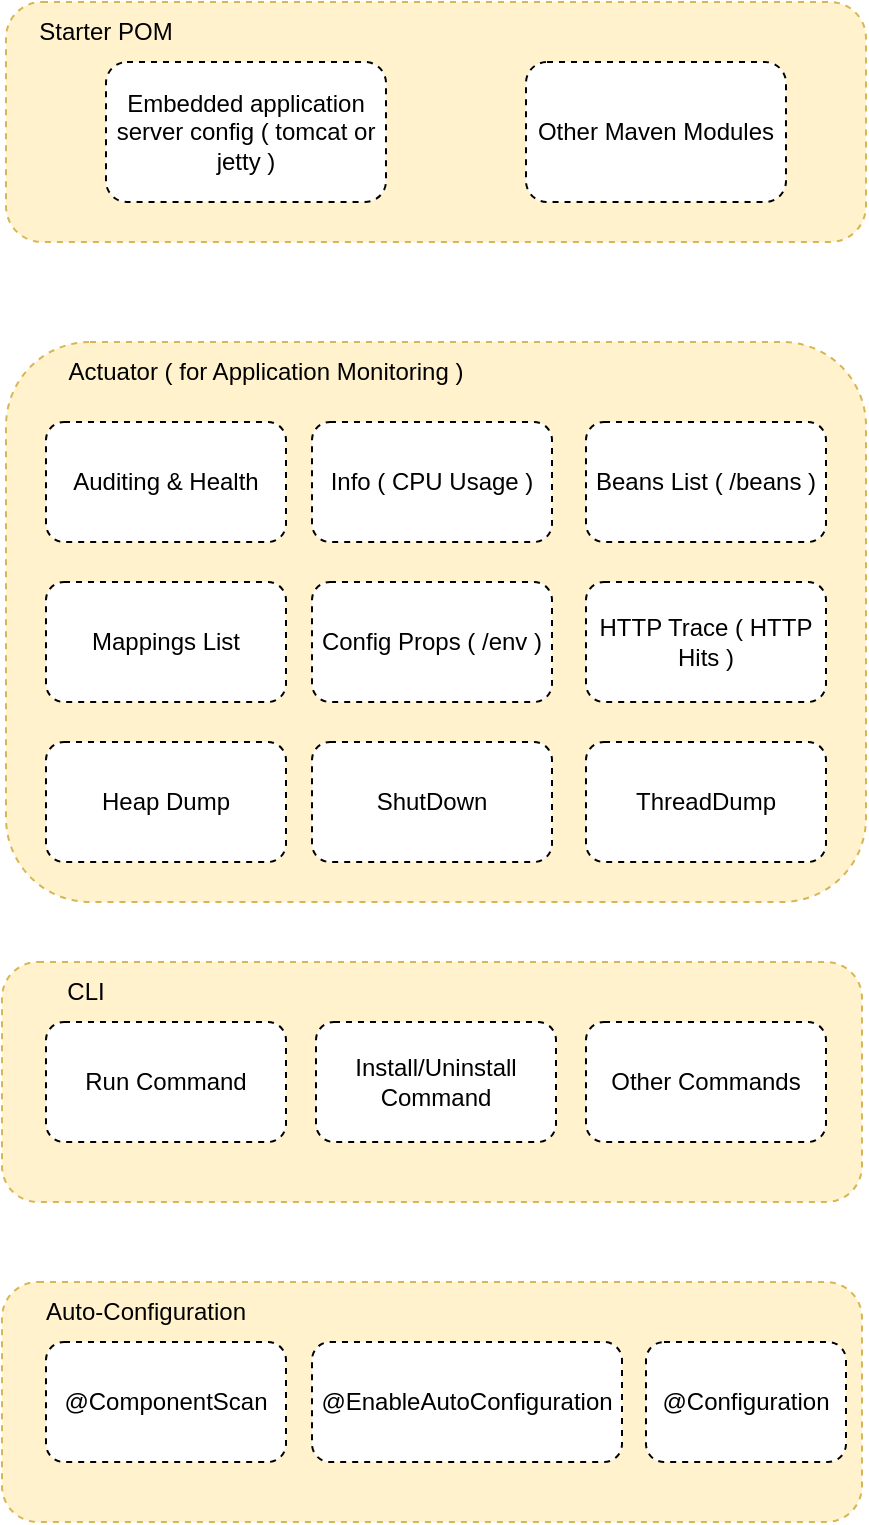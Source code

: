 <mxfile version="20.0.3" type="github">
  <diagram id="RDSVlBt3DA3KgyY_rXkF" name="Page-1">
    <mxGraphModel dx="786" dy="423" grid="1" gridSize="10" guides="1" tooltips="1" connect="1" arrows="1" fold="1" page="1" pageScale="1" pageWidth="850" pageHeight="1100" math="0" shadow="0">
      <root>
        <mxCell id="0" />
        <mxCell id="1" parent="0" />
        <mxCell id="OpGdjMA8NbUbyLgdleTz-1" value="" style="rounded=1;whiteSpace=wrap;html=1;fillColor=#fff2cc;strokeColor=#d6b656;dashed=1;" vertex="1" parent="1">
          <mxGeometry x="110" y="90" width="430" height="120" as="geometry" />
        </mxCell>
        <mxCell id="OpGdjMA8NbUbyLgdleTz-2" value="" style="rounded=1;whiteSpace=wrap;html=1;fillColor=#fff2cc;strokeColor=#d6b656;dashed=1;" vertex="1" parent="1">
          <mxGeometry x="110" y="260" width="430" height="280" as="geometry" />
        </mxCell>
        <mxCell id="OpGdjMA8NbUbyLgdleTz-3" value="Embedded application server config ( tomcat or jetty )" style="rounded=1;whiteSpace=wrap;html=1;dashed=1;" vertex="1" parent="1">
          <mxGeometry x="160" y="120" width="140" height="70" as="geometry" />
        </mxCell>
        <mxCell id="OpGdjMA8NbUbyLgdleTz-4" value="Starter POM" style="text;html=1;strokeColor=none;fillColor=none;align=center;verticalAlign=middle;whiteSpace=wrap;rounded=0;dashed=1;" vertex="1" parent="1">
          <mxGeometry x="120" y="90" width="80" height="30" as="geometry" />
        </mxCell>
        <mxCell id="OpGdjMA8NbUbyLgdleTz-5" value="Other Maven Modules" style="rounded=1;whiteSpace=wrap;html=1;dashed=1;" vertex="1" parent="1">
          <mxGeometry x="370" y="120" width="130" height="70" as="geometry" />
        </mxCell>
        <mxCell id="OpGdjMA8NbUbyLgdleTz-6" value="Auditing &amp;amp; Health" style="rounded=1;whiteSpace=wrap;html=1;dashed=1;" vertex="1" parent="1">
          <mxGeometry x="130" y="300" width="120" height="60" as="geometry" />
        </mxCell>
        <mxCell id="OpGdjMA8NbUbyLgdleTz-7" value="Info ( CPU Usage )" style="rounded=1;whiteSpace=wrap;html=1;dashed=1;" vertex="1" parent="1">
          <mxGeometry x="263" y="300" width="120" height="60" as="geometry" />
        </mxCell>
        <mxCell id="OpGdjMA8NbUbyLgdleTz-8" value="Beans List ( /beans )" style="rounded=1;whiteSpace=wrap;html=1;dashed=1;" vertex="1" parent="1">
          <mxGeometry x="400" y="300" width="120" height="60" as="geometry" />
        </mxCell>
        <mxCell id="OpGdjMA8NbUbyLgdleTz-9" value="Mappings List" style="rounded=1;whiteSpace=wrap;html=1;dashed=1;" vertex="1" parent="1">
          <mxGeometry x="130" y="380" width="120" height="60" as="geometry" />
        </mxCell>
        <mxCell id="OpGdjMA8NbUbyLgdleTz-10" value="Config Props ( /env )" style="rounded=1;whiteSpace=wrap;html=1;dashed=1;" vertex="1" parent="1">
          <mxGeometry x="263" y="380" width="120" height="60" as="geometry" />
        </mxCell>
        <mxCell id="OpGdjMA8NbUbyLgdleTz-11" value="HTTP Trace ( HTTP Hits )" style="rounded=1;whiteSpace=wrap;html=1;dashed=1;" vertex="1" parent="1">
          <mxGeometry x="400" y="380" width="120" height="60" as="geometry" />
        </mxCell>
        <mxCell id="OpGdjMA8NbUbyLgdleTz-12" value="Heap Dump" style="rounded=1;whiteSpace=wrap;html=1;dashed=1;" vertex="1" parent="1">
          <mxGeometry x="130" y="460" width="120" height="60" as="geometry" />
        </mxCell>
        <mxCell id="OpGdjMA8NbUbyLgdleTz-13" value="ShutDown" style="rounded=1;whiteSpace=wrap;html=1;dashed=1;" vertex="1" parent="1">
          <mxGeometry x="263" y="460" width="120" height="60" as="geometry" />
        </mxCell>
        <mxCell id="OpGdjMA8NbUbyLgdleTz-14" value="ThreadDump" style="rounded=1;whiteSpace=wrap;html=1;dashed=1;" vertex="1" parent="1">
          <mxGeometry x="400" y="460" width="120" height="60" as="geometry" />
        </mxCell>
        <mxCell id="OpGdjMA8NbUbyLgdleTz-15" value="Actuator ( for Application Monitoring )" style="text;html=1;strokeColor=none;fillColor=none;align=center;verticalAlign=middle;whiteSpace=wrap;rounded=0;dashed=1;" vertex="1" parent="1">
          <mxGeometry x="120" y="260" width="240" height="30" as="geometry" />
        </mxCell>
        <mxCell id="OpGdjMA8NbUbyLgdleTz-16" value="" style="rounded=1;whiteSpace=wrap;html=1;fillColor=#fff2cc;strokeColor=#d6b656;dashed=1;" vertex="1" parent="1">
          <mxGeometry x="108" y="570" width="430" height="120" as="geometry" />
        </mxCell>
        <mxCell id="OpGdjMA8NbUbyLgdleTz-17" value="Run Command" style="rounded=1;whiteSpace=wrap;html=1;dashed=1;" vertex="1" parent="1">
          <mxGeometry x="130" y="600" width="120" height="60" as="geometry" />
        </mxCell>
        <mxCell id="OpGdjMA8NbUbyLgdleTz-18" value="CLI" style="text;html=1;strokeColor=none;fillColor=none;align=center;verticalAlign=middle;whiteSpace=wrap;rounded=0;dashed=1;" vertex="1" parent="1">
          <mxGeometry x="120" y="570" width="60" height="30" as="geometry" />
        </mxCell>
        <mxCell id="OpGdjMA8NbUbyLgdleTz-19" value="Install/Uninstall Command" style="rounded=1;whiteSpace=wrap;html=1;dashed=1;" vertex="1" parent="1">
          <mxGeometry x="265" y="600" width="120" height="60" as="geometry" />
        </mxCell>
        <mxCell id="OpGdjMA8NbUbyLgdleTz-20" value="Other Commands" style="rounded=1;whiteSpace=wrap;html=1;dashed=1;" vertex="1" parent="1">
          <mxGeometry x="400" y="600" width="120" height="60" as="geometry" />
        </mxCell>
        <mxCell id="OpGdjMA8NbUbyLgdleTz-21" value="" style="rounded=1;whiteSpace=wrap;html=1;fillColor=#fff2cc;strokeColor=#d6b656;dashed=1;" vertex="1" parent="1">
          <mxGeometry x="108" y="730" width="430" height="120" as="geometry" />
        </mxCell>
        <mxCell id="OpGdjMA8NbUbyLgdleTz-22" value="@ComponentScan" style="rounded=1;whiteSpace=wrap;html=1;dashed=1;" vertex="1" parent="1">
          <mxGeometry x="130" y="760" width="120" height="60" as="geometry" />
        </mxCell>
        <mxCell id="OpGdjMA8NbUbyLgdleTz-23" value="Auto-Configuration" style="text;html=1;strokeColor=none;fillColor=none;align=center;verticalAlign=middle;whiteSpace=wrap;rounded=0;dashed=1;" vertex="1" parent="1">
          <mxGeometry x="120" y="730" width="120" height="30" as="geometry" />
        </mxCell>
        <mxCell id="OpGdjMA8NbUbyLgdleTz-26" value="@EnableAutoConfiguration" style="rounded=1;whiteSpace=wrap;html=1;dashed=1;" vertex="1" parent="1">
          <mxGeometry x="263" y="760" width="155" height="60" as="geometry" />
        </mxCell>
        <mxCell id="OpGdjMA8NbUbyLgdleTz-27" value="@Configuration" style="rounded=1;whiteSpace=wrap;html=1;dashed=1;" vertex="1" parent="1">
          <mxGeometry x="430" y="760" width="100" height="60" as="geometry" />
        </mxCell>
      </root>
    </mxGraphModel>
  </diagram>
</mxfile>
